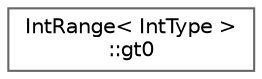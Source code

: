 digraph "Graphical Class Hierarchy"
{
 // LATEX_PDF_SIZE
  bgcolor="transparent";
  edge [fontname=Helvetica,fontsize=10,labelfontname=Helvetica,labelfontsize=10];
  node [fontname=Helvetica,fontsize=10,shape=box,height=0.2,width=0.4];
  rankdir="LR";
  Node0 [id="Node000000",label="IntRange\< IntType \>\l::gt0",height=0.2,width=0.4,color="grey40", fillcolor="white", style="filled",URL="$structFoam_1_1IntRange_1_1gt0.html",tooltip=" "];
}
